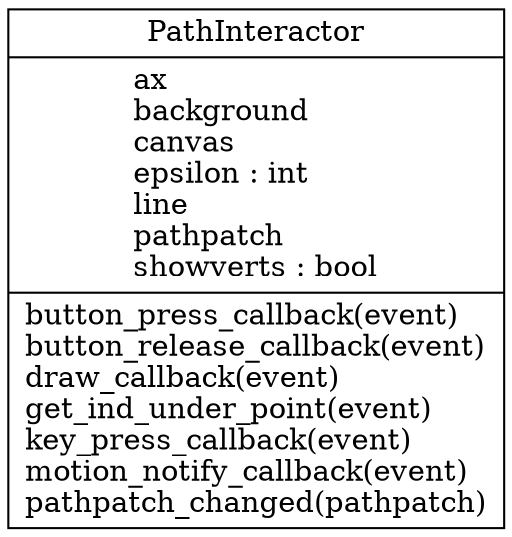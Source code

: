 digraph "classes_2" {
rankdir=BT
charset="utf-8"
"path_editor.PathInteractor" [color="black", fontcolor="black", label=<{PathInteractor|ax<br ALIGN="LEFT"/>background<br ALIGN="LEFT"/>canvas<br ALIGN="LEFT"/>epsilon : int<br ALIGN="LEFT"/>line<br ALIGN="LEFT"/>pathpatch<br ALIGN="LEFT"/>showverts : bool<br ALIGN="LEFT"/>|button_press_callback(event)<br ALIGN="LEFT"/>button_release_callback(event)<br ALIGN="LEFT"/>draw_callback(event)<br ALIGN="LEFT"/>get_ind_under_point(event)<br ALIGN="LEFT"/>key_press_callback(event)<br ALIGN="LEFT"/>motion_notify_callback(event)<br ALIGN="LEFT"/>pathpatch_changed(pathpatch)<br ALIGN="LEFT"/>}>, shape="record", style="solid"];
}
